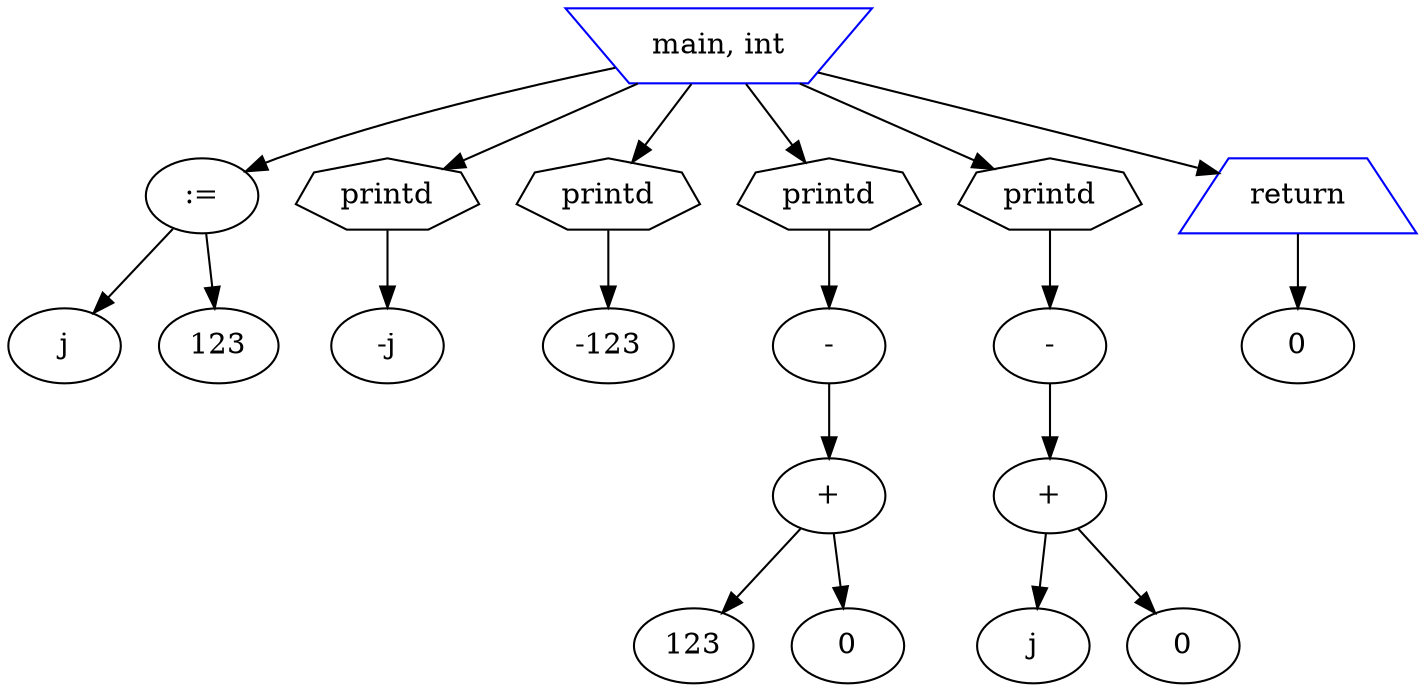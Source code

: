 digraph G {

node_0 [label="main, int" shape=invtrapezium color=blue];
node_1 [label=":=" shape=ellipse];
node_2 [label="j" shape=ellipse];
node_3 [label="123" shape=ellipse];
node_4 [label="printd" shape=septagon];
node_5 [label="-j" shape=ellipse];
node_6 [label="printd" shape=septagon];
node_7 [label="-123" shape=ellipse];
node_8 [label="printd" shape=septagon];
node_9 [label="-" shape=ellipse];
node_10 [label="+" shape=ellipse];
node_11 [label="123" shape=ellipse];
node_12 [label="0" shape=ellipse];
node_13 [label="printd" shape=septagon];
node_14 [label="-" shape=ellipse];
node_15 [label="+" shape=ellipse];
node_16 [label="j" shape=ellipse];
node_17 [label="0" shape=ellipse];
node_18 [label="return" shape=trapezium color=blue];
node_19 [label="0" shape=ellipse];

node_1 -> node_2
node_0 -> node_1
node_1 -> node_3
node_4 -> node_5
node_0 -> node_4
node_6 -> node_7
node_0 -> node_6
node_8 -> node_9
node_0 -> node_8
node_9 -> node_10
node_10 -> node_11
node_10 -> node_12
node_13 -> node_14
node_0 -> node_13
node_14 -> node_15
node_15 -> node_16
node_15 -> node_17
node_18 -> node_19
node_0 -> node_18
}